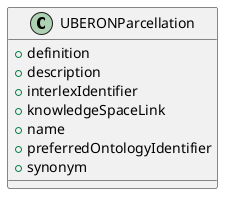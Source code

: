 @startuml
class UBERONParcellation {
+definition
+description
+interlexIdentifier
+knowledgeSpaceLink
+name
+preferredOntologyIdentifier
+synonym

}

@enduml